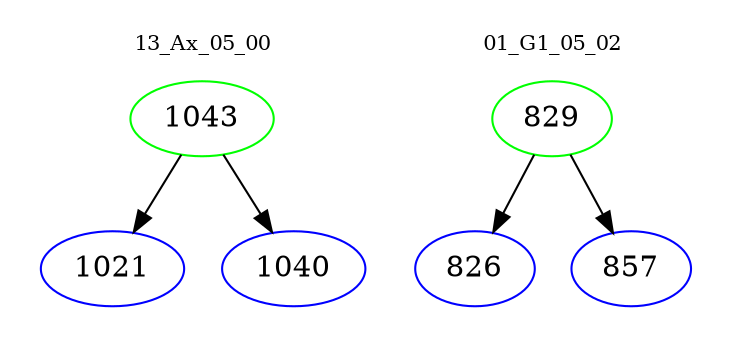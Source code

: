 digraph{
subgraph cluster_0 {
color = white
label = "13_Ax_05_00";
fontsize=10;
T0_1043 [label="1043", color="green"]
T0_1043 -> T0_1021 [color="black"]
T0_1021 [label="1021", color="blue"]
T0_1043 -> T0_1040 [color="black"]
T0_1040 [label="1040", color="blue"]
}
subgraph cluster_1 {
color = white
label = "01_G1_05_02";
fontsize=10;
T1_829 [label="829", color="green"]
T1_829 -> T1_826 [color="black"]
T1_826 [label="826", color="blue"]
T1_829 -> T1_857 [color="black"]
T1_857 [label="857", color="blue"]
}
}
